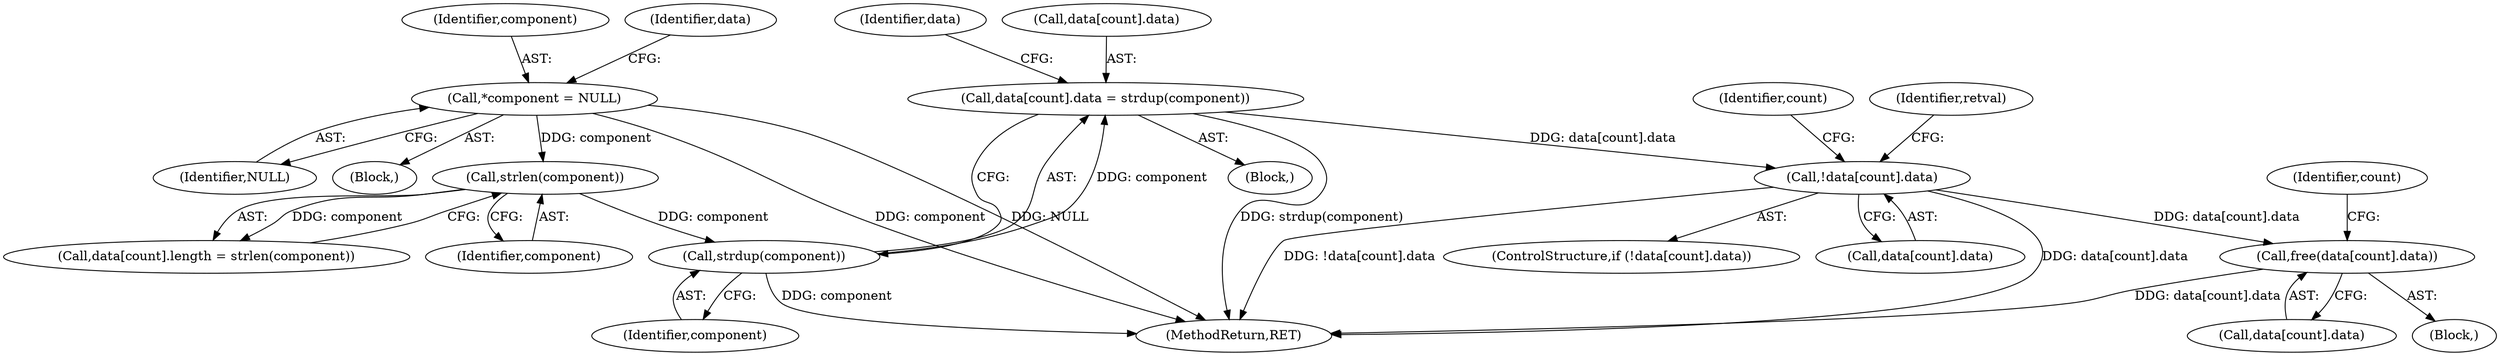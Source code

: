 digraph "0_krb5_f0c094a1b745d91ef2f9a4eae2149aac026a5789@array" {
"1000216" [label="(Call,!data[count].data)"];
"1000207" [label="(Call,data[count].data = strdup(component))"];
"1000213" [label="(Call,strdup(component))"];
"1000205" [label="(Call,strlen(component))"];
"1000131" [label="(Call,*component = NULL)"];
"1000274" [label="(Call,free(data[count].data))"];
"1000214" [label="(Identifier,component)"];
"1000219" [label="(Identifier,data)"];
"1000199" [label="(Call,data[count].length = strlen(component))"];
"1000217" [label="(Call,data[count].data)"];
"1000274" [label="(Call,free(data[count].data))"];
"1000213" [label="(Call,strdup(component))"];
"1000271" [label="(Identifier,count)"];
"1000207" [label="(Call,data[count].data = strdup(component))"];
"1000216" [label="(Call,!data[count].data)"];
"1000286" [label="(MethodReturn,RET)"];
"1000208" [label="(Call,data[count].data)"];
"1000132" [label="(Identifier,component)"];
"1000224" [label="(Identifier,retval)"];
"1000273" [label="(Block,)"];
"1000206" [label="(Identifier,component)"];
"1000215" [label="(ControlStructure,if (!data[count].data))"];
"1000135" [label="(Identifier,data)"];
"1000198" [label="(Block,)"];
"1000133" [label="(Identifier,NULL)"];
"1000227" [label="(Identifier,count)"];
"1000109" [label="(Block,)"];
"1000275" [label="(Call,data[count].data)"];
"1000205" [label="(Call,strlen(component))"];
"1000131" [label="(Call,*component = NULL)"];
"1000216" -> "1000215"  [label="AST: "];
"1000216" -> "1000217"  [label="CFG: "];
"1000217" -> "1000216"  [label="AST: "];
"1000224" -> "1000216"  [label="CFG: "];
"1000227" -> "1000216"  [label="CFG: "];
"1000216" -> "1000286"  [label="DDG: !data[count].data"];
"1000216" -> "1000286"  [label="DDG: data[count].data"];
"1000207" -> "1000216"  [label="DDG: data[count].data"];
"1000216" -> "1000274"  [label="DDG: data[count].data"];
"1000207" -> "1000198"  [label="AST: "];
"1000207" -> "1000213"  [label="CFG: "];
"1000208" -> "1000207"  [label="AST: "];
"1000213" -> "1000207"  [label="AST: "];
"1000219" -> "1000207"  [label="CFG: "];
"1000207" -> "1000286"  [label="DDG: strdup(component)"];
"1000213" -> "1000207"  [label="DDG: component"];
"1000213" -> "1000214"  [label="CFG: "];
"1000214" -> "1000213"  [label="AST: "];
"1000213" -> "1000286"  [label="DDG: component"];
"1000205" -> "1000213"  [label="DDG: component"];
"1000205" -> "1000199"  [label="AST: "];
"1000205" -> "1000206"  [label="CFG: "];
"1000206" -> "1000205"  [label="AST: "];
"1000199" -> "1000205"  [label="CFG: "];
"1000205" -> "1000199"  [label="DDG: component"];
"1000131" -> "1000205"  [label="DDG: component"];
"1000131" -> "1000109"  [label="AST: "];
"1000131" -> "1000133"  [label="CFG: "];
"1000132" -> "1000131"  [label="AST: "];
"1000133" -> "1000131"  [label="AST: "];
"1000135" -> "1000131"  [label="CFG: "];
"1000131" -> "1000286"  [label="DDG: NULL"];
"1000131" -> "1000286"  [label="DDG: component"];
"1000274" -> "1000273"  [label="AST: "];
"1000274" -> "1000275"  [label="CFG: "];
"1000275" -> "1000274"  [label="AST: "];
"1000271" -> "1000274"  [label="CFG: "];
"1000274" -> "1000286"  [label="DDG: data[count].data"];
}
